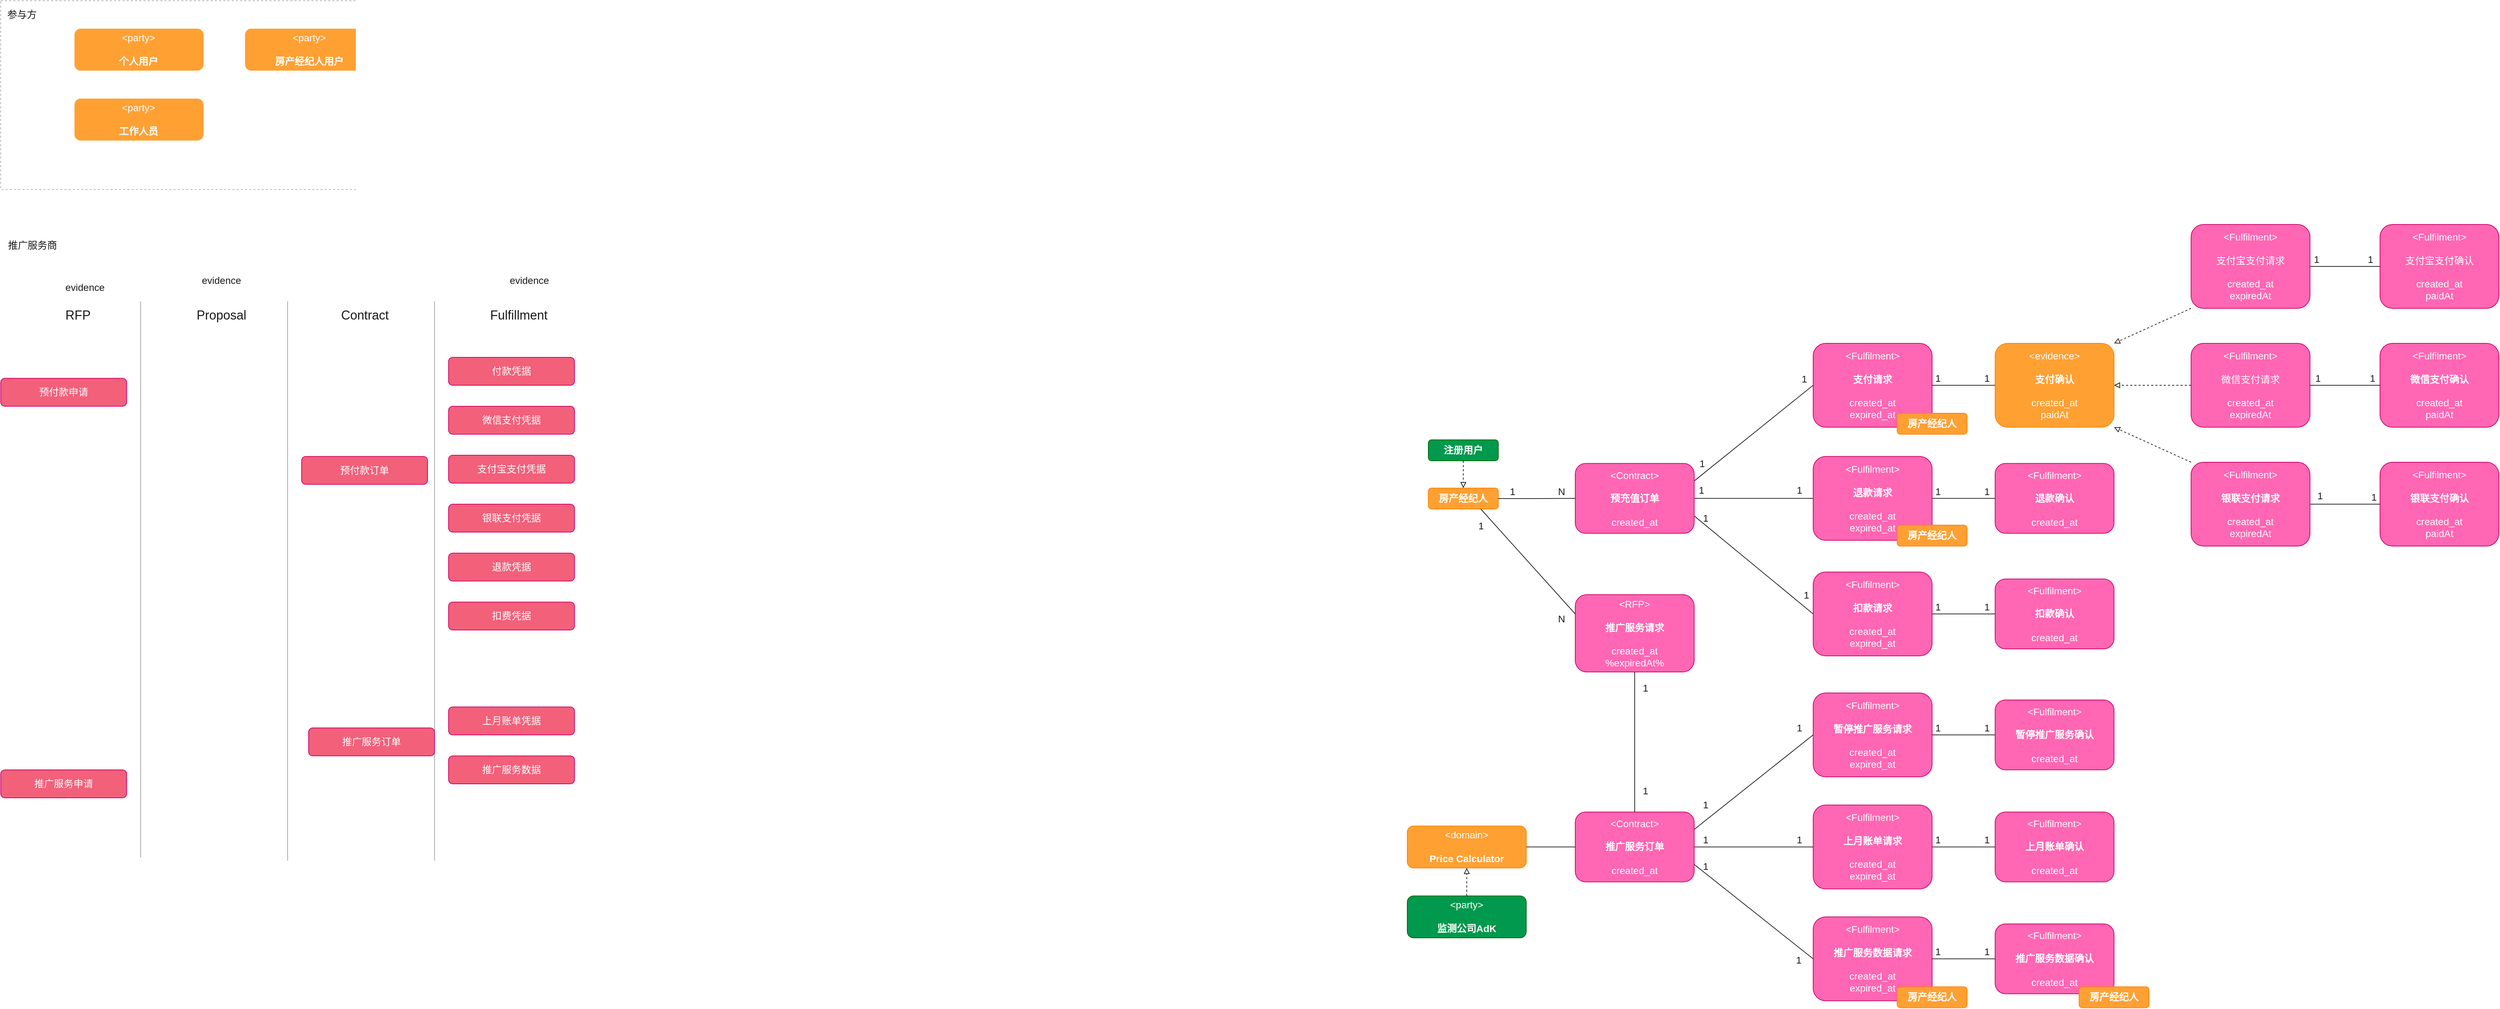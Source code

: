 <mxfile version="17.4.2" type="github">
  <diagram id="4pXQrOWJEeSuhuyzBbQL" name="Page-1">
    <mxGraphModel dx="1317" dy="1965" grid="1" gridSize="10" guides="1" tooltips="1" connect="1" arrows="1" fold="1" page="1" pageScale="1" pageWidth="850" pageHeight="1100" math="0" shadow="0">
      <root>
        <mxCell id="0" />
        <mxCell id="1" parent="0" />
        <mxCell id="l0locyyftSwh_tXuukIE-1" value="&lt;font style=&quot;font-size: 18px&quot;&gt;RFP&lt;/font&gt;" style="text;html=1;align=center;verticalAlign=middle;resizable=0;points=[];autosize=1;strokeColor=none;fillColor=none;fontColor=#1A1A1A;" vertex="1" parent="1">
          <mxGeometry x="95" y="110" width="50" height="20" as="geometry" />
        </mxCell>
        <mxCell id="l0locyyftSwh_tXuukIE-2" value="&lt;font style=&quot;font-size: 18px&quot;&gt;Proposal&lt;/font&gt;" style="text;html=1;align=center;verticalAlign=middle;resizable=0;points=[];autosize=1;strokeColor=none;fillColor=none;fontColor=#1A1A1A;" vertex="1" parent="1">
          <mxGeometry x="280" y="110" width="90" height="20" as="geometry" />
        </mxCell>
        <mxCell id="l0locyyftSwh_tXuukIE-3" value="&lt;font style=&quot;font-size: 18px&quot;&gt;Contract&lt;/font&gt;" style="text;html=1;align=center;verticalAlign=middle;resizable=0;points=[];autosize=1;strokeColor=none;fillColor=none;fontColor=#1A1A1A;" vertex="1" parent="1">
          <mxGeometry x="490" y="110" width="80" height="20" as="geometry" />
        </mxCell>
        <mxCell id="l0locyyftSwh_tXuukIE-4" value="&lt;font style=&quot;font-size: 18px&quot;&gt;Fulfillment&lt;/font&gt;" style="text;html=1;align=center;verticalAlign=middle;resizable=0;points=[];autosize=1;strokeColor=none;fillColor=none;fontColor=#1A1A1A;" vertex="1" parent="1">
          <mxGeometry x="700" y="110" width="100" height="20" as="geometry" />
        </mxCell>
        <mxCell id="l0locyyftSwh_tXuukIE-5" value="" style="endArrow=none;html=1;rounded=0;fontSize=18;strokeColor=#A6A6A6;" edge="1" parent="1">
          <mxGeometry width="50" height="50" relative="1" as="geometry">
            <mxPoint x="210" y="895" as="sourcePoint" />
            <mxPoint x="210" y="100" as="targetPoint" />
          </mxGeometry>
        </mxCell>
        <mxCell id="l0locyyftSwh_tXuukIE-6" value="" style="endArrow=none;html=1;rounded=0;fontSize=18;strokeColor=#A6A6A6;" edge="1" parent="1">
          <mxGeometry width="50" height="50" relative="1" as="geometry">
            <mxPoint x="630" y="900" as="sourcePoint" />
            <mxPoint x="630" y="100" as="targetPoint" />
          </mxGeometry>
        </mxCell>
        <mxCell id="l0locyyftSwh_tXuukIE-7" value="" style="endArrow=none;html=1;rounded=0;fontSize=18;strokeColor=#A6A6A6;" edge="1" parent="1">
          <mxGeometry width="50" height="50" relative="1" as="geometry">
            <mxPoint x="420" y="900" as="sourcePoint" />
            <mxPoint x="420" y="100" as="targetPoint" />
          </mxGeometry>
        </mxCell>
        <mxCell id="l0locyyftSwh_tXuukIE-10" value="&lt;font&gt;推广服务商&lt;/font&gt;" style="text;html=1;align=center;verticalAlign=middle;resizable=0;points=[];autosize=1;strokeColor=none;fillColor=none;fontSize=14;fontColor=#1A1A1A;" vertex="1" parent="1">
          <mxGeometry x="10" y="10" width="90" height="20" as="geometry" />
        </mxCell>
        <mxCell id="l0locyyftSwh_tXuukIE-11" value="evidence" style="text;html=1;align=center;verticalAlign=middle;resizable=0;points=[];autosize=1;strokeColor=none;fillColor=none;fontSize=14;fontColor=#1A1A1A;" vertex="1" parent="1">
          <mxGeometry x="95" y="70" width="70" height="20" as="geometry" />
        </mxCell>
        <mxCell id="l0locyyftSwh_tXuukIE-12" value="evidence" style="text;html=1;align=center;verticalAlign=middle;resizable=0;points=[];autosize=1;strokeColor=none;fillColor=none;fontSize=14;fontColor=#1A1A1A;" vertex="1" parent="1">
          <mxGeometry x="290" y="60" width="70" height="20" as="geometry" />
        </mxCell>
        <mxCell id="l0locyyftSwh_tXuukIE-13" value="evidence" style="text;html=1;align=center;verticalAlign=middle;resizable=0;points=[];autosize=1;strokeColor=none;fillColor=none;fontSize=14;fontColor=#1A1A1A;" vertex="1" parent="1">
          <mxGeometry x="730" y="60" width="70" height="20" as="geometry" />
        </mxCell>
        <mxCell id="l0locyyftSwh_tXuukIE-21" value="" style="group" vertex="1" connectable="0" parent="1">
          <mxGeometry x="10" y="-330" width="830" height="270" as="geometry" />
        </mxCell>
        <mxCell id="l0locyyftSwh_tXuukIE-19" value="" style="rounded=0;whiteSpace=wrap;html=1;fontSize=14;fontColor=#FFFFFF;strokeColor=#B3B3B3;fillColor=none;dashed=1;" vertex="1" parent="l0locyyftSwh_tXuukIE-21">
          <mxGeometry width="830" height="270" as="geometry" />
        </mxCell>
        <mxCell id="l0locyyftSwh_tXuukIE-20" value="参与方" style="text;html=1;align=center;verticalAlign=middle;resizable=0;points=[];autosize=1;strokeColor=none;fillColor=none;fontSize=14;fontColor=#1A1A1A;" vertex="1" parent="l0locyyftSwh_tXuukIE-21">
          <mxGeometry y="10" width="60" height="20" as="geometry" />
        </mxCell>
        <object label="&lt;font color=&quot;#ffffff&quot;&gt;&amp;lt;%type%&amp;gt;&lt;br&gt;&lt;br&gt;&lt;b&gt;个人用户&lt;/b&gt;&lt;br&gt;&lt;/font&gt;" placeholders="1" type="party" name="Party" id="l0locyyftSwh_tXuukIE-22">
          <mxCell style="rounded=1;whiteSpace=wrap;html=1;noLabel=0;comic=0;recursiveResize=1;fillColor=#FFA033;dashed=1;fontSize=14;fontColor=#1A1A1A;strokeColor=none;" vertex="1" parent="l0locyyftSwh_tXuukIE-21">
            <mxGeometry x="105.397" y="40" width="184.444" height="60" as="geometry" />
          </mxCell>
        </object>
        <object label="&lt;font color=&quot;#ffffff&quot;&gt;&amp;lt;%type%&amp;gt;&lt;br&gt;&lt;br&gt;&lt;b&gt;房产经纪人用户&lt;/b&gt;&lt;br&gt;&lt;/font&gt;" placeholders="1" type="party" name="Party" id="l0locyyftSwh_tXuukIE-23">
          <mxCell style="rounded=1;whiteSpace=wrap;html=1;noLabel=0;comic=0;recursiveResize=1;fillColor=#FFA033;dashed=1;fontSize=14;fontColor=#1A1A1A;strokeColor=none;" vertex="1" parent="l0locyyftSwh_tXuukIE-21">
            <mxGeometry x="349.127" y="40" width="184.444" height="60" as="geometry" />
          </mxCell>
        </object>
        <object label="&lt;font color=&quot;#ffffff&quot;&gt;&amp;lt;%type%&amp;gt;&lt;br&gt;&lt;br&gt;&lt;b&gt;工作人员&lt;/b&gt;&lt;br&gt;&lt;/font&gt;" placeholders="1" type="party" name="Party" id="l0locyyftSwh_tXuukIE-24">
          <mxCell style="rounded=1;whiteSpace=wrap;html=1;noLabel=0;comic=0;recursiveResize=1;fillColor=#FFA033;dashed=1;fontSize=14;fontColor=#1A1A1A;strokeColor=none;" vertex="1" parent="l0locyyftSwh_tXuukIE-21">
            <mxGeometry x="105.397" y="140" width="184.444" height="60" as="geometry" />
          </mxCell>
        </object>
        <object label="&lt;font style=&quot;font-size: 14px&quot;&gt;预付款&lt;/font&gt;申请" placeholders="1" type="业务能力服务" id="l0locyyftSwh_tXuukIE-117">
          <mxCell style="rounded=1;whiteSpace=wrap;html=1;fillColor=#F2607A;noLabel=0;comic=0;recursiveResize=1;fontColor=#FFFFFF;strokeColor=#CC0066;labelBackgroundColor=none;fontSize=14;" vertex="1" parent="1">
            <mxGeometry x="10" y="210" width="180" height="40" as="geometry" />
          </mxCell>
        </object>
        <object label="&lt;font style=&quot;font-size: 14px&quot;&gt;付款凭据&lt;/font&gt;" placeholders="1" type="业务能力服务" id="l0locyyftSwh_tXuukIE-119">
          <mxCell style="rounded=1;whiteSpace=wrap;html=1;fillColor=#F2607A;noLabel=0;comic=0;recursiveResize=1;fontColor=#FFFFFF;strokeColor=#CC0066;labelBackgroundColor=none;fontSize=14;" vertex="1" parent="1">
            <mxGeometry x="650" y="180" width="180" height="40" as="geometry" />
          </mxCell>
        </object>
        <object label="&lt;font style=&quot;font-size: 14px&quot;&gt;微信支付凭据&lt;/font&gt;" placeholders="1" type="业务能力服务" id="l0locyyftSwh_tXuukIE-120">
          <mxCell style="rounded=1;whiteSpace=wrap;html=1;fillColor=#F2607A;noLabel=0;comic=0;recursiveResize=1;fontColor=#FFFFFF;strokeColor=#CC0066;labelBackgroundColor=none;fontSize=14;" vertex="1" parent="1">
            <mxGeometry x="650" y="250" width="180" height="40" as="geometry" />
          </mxCell>
        </object>
        <object label="&lt;font style=&quot;font-size: 14px&quot;&gt;支付宝支付凭据&lt;/font&gt;" placeholders="1" type="业务能力服务" id="l0locyyftSwh_tXuukIE-121">
          <mxCell style="rounded=1;whiteSpace=wrap;html=1;fillColor=#F2607A;noLabel=0;comic=0;recursiveResize=1;fontColor=#FFFFFF;strokeColor=#CC0066;labelBackgroundColor=none;fontSize=14;" vertex="1" parent="1">
            <mxGeometry x="650" y="320" width="180" height="40" as="geometry" />
          </mxCell>
        </object>
        <object label="&lt;font style=&quot;font-size: 14px&quot;&gt;银联支付凭据&lt;/font&gt;" placeholders="1" type="业务能力服务" id="l0locyyftSwh_tXuukIE-122">
          <mxCell style="rounded=1;whiteSpace=wrap;html=1;fillColor=#F2607A;noLabel=0;comic=0;recursiveResize=1;fontColor=#FFFFFF;strokeColor=#CC0066;labelBackgroundColor=none;fontSize=14;" vertex="1" parent="1">
            <mxGeometry x="650" y="390" width="180" height="40" as="geometry" />
          </mxCell>
        </object>
        <object label="&lt;font style=&quot;font-size: 14px&quot;&gt;退款凭据&lt;/font&gt;" placeholders="1" type="业务能力服务" id="l0locyyftSwh_tXuukIE-123">
          <mxCell style="rounded=1;whiteSpace=wrap;html=1;fillColor=#F2607A;noLabel=0;comic=0;recursiveResize=1;fontColor=#FFFFFF;strokeColor=#CC0066;labelBackgroundColor=none;fontSize=14;" vertex="1" parent="1">
            <mxGeometry x="650" y="460" width="180" height="40" as="geometry" />
          </mxCell>
        </object>
        <object label="上月账单凭据" placeholders="1" type="业务能力服务" id="l0locyyftSwh_tXuukIE-126">
          <mxCell style="rounded=1;whiteSpace=wrap;html=1;fillColor=#F2607A;noLabel=0;comic=0;recursiveResize=1;fontColor=#FFFFFF;strokeColor=#CC0066;labelBackgroundColor=none;fontSize=14;" vertex="1" parent="1">
            <mxGeometry x="650" y="680" width="180" height="40" as="geometry" />
          </mxCell>
        </object>
        <object label="&lt;font style=&quot;font-size: 14px&quot;&gt;推广服务申请&lt;/font&gt;" placeholders="1" type="业务能力服务" id="l0locyyftSwh_tXuukIE-134">
          <mxCell style="rounded=1;whiteSpace=wrap;html=1;fillColor=#F2607A;noLabel=0;comic=0;recursiveResize=1;fontColor=#FFFFFF;strokeColor=#CC0066;labelBackgroundColor=none;fontSize=14;" vertex="1" parent="1">
            <mxGeometry x="10" y="770" width="180" height="40" as="geometry" />
          </mxCell>
        </object>
        <object label="推广服务订单" placeholders="1" type="业务能力服务" id="l0locyyftSwh_tXuukIE-136">
          <mxCell style="rounded=1;whiteSpace=wrap;html=1;fillColor=#F2607A;noLabel=0;comic=0;recursiveResize=1;fontColor=#FFFFFF;strokeColor=#CC0066;labelBackgroundColor=none;fontSize=14;" vertex="1" parent="1">
            <mxGeometry x="450" y="710" width="180" height="40" as="geometry" />
          </mxCell>
        </object>
        <object label="扣费凭据" placeholders="1" type="业务能力服务" id="l0locyyftSwh_tXuukIE-137">
          <mxCell style="rounded=1;whiteSpace=wrap;html=1;fillColor=#F2607A;noLabel=0;comic=0;recursiveResize=1;fontColor=#FFFFFF;strokeColor=#CC0066;labelBackgroundColor=none;fontSize=14;" vertex="1" parent="1">
            <mxGeometry x="650" y="530" width="180" height="40" as="geometry" />
          </mxCell>
        </object>
        <object label="&lt;font style=&quot;font-size: 14px&quot;&gt;推广服务数据&lt;/font&gt;" placeholders="1" type="业务能力服务" id="l0locyyftSwh_tXuukIE-138">
          <mxCell style="rounded=1;whiteSpace=wrap;html=1;fillColor=#F2607A;noLabel=0;comic=0;recursiveResize=1;fontColor=#FFFFFF;strokeColor=#CC0066;labelBackgroundColor=none;fontSize=14;" vertex="1" parent="1">
            <mxGeometry x="650" y="750" width="180" height="40" as="geometry" />
          </mxCell>
        </object>
        <object label="&lt;font color=&quot;#ffffff&quot;&gt;&amp;lt;%type%&amp;gt;&lt;br&gt;&lt;br&gt;&lt;b&gt;推广服务订单&lt;br&gt;&lt;/b&gt;&lt;br&gt;%createdAt%&lt;br&gt;&lt;/font&gt;" placeholders="1" type="Contract" name="Name of the Contract" createdAt="created_at" id="l0locyyftSwh_tXuukIE-141">
          <mxCell style="rounded=1;whiteSpace=wrap;html=1;fillColor=#FF66B3;noLabel=0;comic=0;recursiveResize=1;labelBackgroundColor=none;fontSize=14;fontColor=#1A1A1A;strokeColor=#CC0066;" vertex="1" parent="1">
            <mxGeometry x="2260" y="830.24" width="170" height="100" as="geometry" />
          </mxCell>
        </object>
        <object label="&lt;font color=&quot;#ffffff&quot;&gt;&amp;lt;%type%&amp;gt;&lt;br&gt;&lt;br&gt;&lt;b&gt;支付请求&lt;/b&gt;&lt;br&gt;&lt;br&gt;%createdAt%&lt;br&gt;%expiredAt%&lt;br&gt;&lt;/font&gt;" placeholders="1" type="Fulfilment" name="Fulfilment Request" createdAt="created_at" expiredAt="expired_at" id="l0locyyftSwh_tXuukIE-144">
          <mxCell style="rounded=1;whiteSpace=wrap;html=1;fillColor=#FF66B3;noLabel=0;comic=0;recursiveResize=1;labelBackgroundColor=none;fontSize=14;fontColor=#1A1A1A;strokeColor=#CC0066;" vertex="1" parent="1">
            <mxGeometry x="2600" y="160" width="170" height="120" as="geometry" />
          </mxCell>
        </object>
        <object label="&lt;font color=&quot;#ffffff&quot;&gt;&amp;lt;%type%&amp;gt;&lt;br&gt;&lt;br&gt;&lt;b&gt;支付确认&lt;br&gt;&lt;/b&gt;&lt;br&gt;%createdAt%&lt;br&gt;paidAt&lt;br&gt;&lt;/font&gt;" placeholders="1" type="evidence" name="Evidence As Role" createdAt="created_at" id="l0locyyftSwh_tXuukIE-146">
          <mxCell style="rounded=1;whiteSpace=wrap;html=1;noLabel=0;comic=0;recursiveResize=1;fillColor=#FFA033;labelBackgroundColor=none;fontSize=14;fontColor=#1A1A1A;strokeColor=#FF8000;" vertex="1" parent="1">
            <mxGeometry x="2860" y="160" width="170" height="120" as="geometry" />
          </mxCell>
        </object>
        <object label="&lt;font color=&quot;#ffffff&quot;&gt;&amp;lt;%type%&amp;gt;&lt;br&gt;&lt;br&gt;微信支付请求&lt;br&gt;&lt;br&gt;%createdAt%&lt;br&gt;expiredAt&lt;br&gt;&lt;/font&gt;" placeholders="1" type="Fulfilment" name="Fulfilment Request" createdAt="created_at" expiredAt="expired_at" id="l0locyyftSwh_tXuukIE-147">
          <mxCell style="rounded=1;whiteSpace=wrap;html=1;fillColor=#FF66B3;noLabel=0;comic=0;recursiveResize=1;labelBackgroundColor=none;fontSize=14;fontColor=#1A1A1A;strokeColor=#CC0066;" vertex="1" parent="1">
            <mxGeometry x="3140" y="160" width="170" height="120" as="geometry" />
          </mxCell>
        </object>
        <object label="&lt;font color=&quot;#ffffff&quot;&gt;&amp;lt;%type%&amp;gt;&lt;br&gt;&lt;br&gt;&lt;b&gt;微信支付确认&lt;br&gt;&lt;/b&gt;&lt;br&gt;%createdAt%&lt;br&gt;paidAt&lt;br&gt;&lt;/font&gt;" placeholders="1" type="Fulfilment" name="Fulfilment Request" createdAt="created_at" expiredAt="expired_at" id="l0locyyftSwh_tXuukIE-148">
          <mxCell style="rounded=1;whiteSpace=wrap;html=1;fillColor=#FF66B3;noLabel=0;comic=0;recursiveResize=1;labelBackgroundColor=none;fontSize=14;fontColor=#1A1A1A;strokeColor=#CC0066;" vertex="1" parent="1">
            <mxGeometry x="3410" y="160" width="170" height="120" as="geometry" />
          </mxCell>
        </object>
        <object label="&lt;font color=&quot;#ffffff&quot;&gt;&amp;lt;%type%&amp;gt;&lt;br&gt;&lt;br&gt;支付宝支付请求&lt;br&gt;&lt;br&gt;%createdAt%&lt;br&gt;expiredAt&lt;br&gt;&lt;/font&gt;" placeholders="1" type="Fulfilment" name="Fulfilment Request" createdAt="created_at" expiredAt="expired_at" id="l0locyyftSwh_tXuukIE-149">
          <mxCell style="rounded=1;whiteSpace=wrap;html=1;fillColor=#FF66B3;noLabel=0;comic=0;recursiveResize=1;labelBackgroundColor=none;fontSize=14;fontColor=#1A1A1A;strokeColor=#CC0066;" vertex="1" parent="1">
            <mxGeometry x="3140" y="-10" width="170" height="120" as="geometry" />
          </mxCell>
        </object>
        <object label="&lt;font color=&quot;#ffffff&quot;&gt;&amp;lt;%type%&amp;gt;&lt;br&gt;&lt;br&gt;支付宝支付确认&lt;br&gt;&lt;br&gt;%createdAt%&lt;br&gt;paidAt&lt;br&gt;&lt;/font&gt;" placeholders="1" type="Fulfilment" name="Fulfilment Request" createdAt="created_at" expiredAt="expired_at" id="l0locyyftSwh_tXuukIE-150">
          <mxCell style="rounded=1;whiteSpace=wrap;html=1;fillColor=#FF66B3;noLabel=0;comic=0;recursiveResize=1;labelBackgroundColor=none;fontSize=14;fontColor=#1A1A1A;strokeColor=#CC0066;" vertex="1" parent="1">
            <mxGeometry x="3410" y="-10" width="170" height="120" as="geometry" />
          </mxCell>
        </object>
        <object label="&lt;font color=&quot;#ffffff&quot;&gt;&amp;lt;%type%&amp;gt;&lt;br&gt;&lt;br&gt;&lt;b&gt;银联支付请求&lt;br&gt;&lt;/b&gt;&lt;br&gt;%createdAt%&lt;br&gt;expiredAt&lt;br&gt;&lt;/font&gt;" placeholders="1" type="Fulfilment" name="Fulfilment Request" createdAt="created_at" expiredAt="expired_at" id="l0locyyftSwh_tXuukIE-151">
          <mxCell style="rounded=1;whiteSpace=wrap;html=1;fillColor=#FF66B3;noLabel=0;comic=0;recursiveResize=1;labelBackgroundColor=none;fontSize=14;fontColor=#1A1A1A;strokeColor=#CC0066;" vertex="1" parent="1">
            <mxGeometry x="3140" y="330" width="170" height="120" as="geometry" />
          </mxCell>
        </object>
        <object label="&lt;font color=&quot;#ffffff&quot;&gt;&amp;lt;%type%&amp;gt;&lt;br&gt;&lt;br&gt;&lt;b&gt;银联支付确认&lt;br&gt;&lt;/b&gt;&lt;br&gt;%createdAt%&lt;br&gt;paidAt&lt;br&gt;&lt;/font&gt;" placeholders="1" type="Fulfilment" name="Fulfilment Request" createdAt="created_at" expiredAt="expired_at" id="l0locyyftSwh_tXuukIE-152">
          <mxCell style="rounded=1;whiteSpace=wrap;html=1;fillColor=#FF66B3;noLabel=0;comic=0;recursiveResize=1;labelBackgroundColor=none;fontSize=14;fontColor=#1A1A1A;strokeColor=#CC0066;" vertex="1" parent="1">
            <mxGeometry x="3410" y="330" width="170" height="120" as="geometry" />
          </mxCell>
        </object>
        <mxCell id="l0locyyftSwh_tXuukIE-153" style="edgeStyle=orthogonalEdgeStyle;rounded=0;orthogonalLoop=1;jettySize=auto;html=1;exitX=1;exitY=0.5;exitDx=0;exitDy=0;entryX=0;entryY=0.5;entryDx=0;entryDy=0;endArrow=none;endFill=0;fontSize=14;fontColor=#1A1A1A;strokeColor=#1A1A1A;" edge="1" parent="1" source="l0locyyftSwh_tXuukIE-147" target="l0locyyftSwh_tXuukIE-148">
          <mxGeometry relative="1" as="geometry">
            <mxPoint x="3180" y="590" as="sourcePoint" />
            <mxPoint x="3280" y="590" as="targetPoint" />
          </mxGeometry>
        </mxCell>
        <mxCell id="l0locyyftSwh_tXuukIE-154" value="1" style="edgeLabel;html=1;align=center;verticalAlign=middle;resizable=0;points=[];labelBackgroundColor=none;fontSize=14;fontColor=#1A1A1A;strokeColor=#FF8000;fillColor=none;gradientColor=none;" vertex="1" connectable="0" parent="l0locyyftSwh_tXuukIE-153">
          <mxGeometry x="-0.82" relative="1" as="geometry">
            <mxPoint x="2" y="-10" as="offset" />
          </mxGeometry>
        </mxCell>
        <mxCell id="l0locyyftSwh_tXuukIE-155" value="1" style="edgeLabel;html=1;align=center;verticalAlign=middle;resizable=0;points=[];labelBackgroundColor=none;fontSize=14;fontColor=#1A1A1A;strokeColor=#FF8000;fillColor=none;gradientColor=none;" vertex="1" connectable="0" parent="l0locyyftSwh_tXuukIE-153">
          <mxGeometry x="0.72" y="-1" relative="1" as="geometry">
            <mxPoint x="3" y="-11" as="offset" />
          </mxGeometry>
        </mxCell>
        <mxCell id="l0locyyftSwh_tXuukIE-159" style="edgeStyle=orthogonalEdgeStyle;rounded=0;orthogonalLoop=1;jettySize=auto;html=1;exitX=0;exitY=0.5;exitDx=0;exitDy=0;endArrow=none;endFill=0;fontSize=14;fontColor=#1A1A1A;strokeColor=#1A1A1A;entryX=1;entryY=0.5;entryDx=0;entryDy=0;" edge="1" parent="1" source="l0locyyftSwh_tXuukIE-152" target="l0locyyftSwh_tXuukIE-151">
          <mxGeometry relative="1" as="geometry">
            <mxPoint x="3060" y="390" as="sourcePoint" />
            <mxPoint x="3140" y="390" as="targetPoint" />
          </mxGeometry>
        </mxCell>
        <mxCell id="l0locyyftSwh_tXuukIE-160" value="1" style="edgeLabel;html=1;align=center;verticalAlign=middle;resizable=0;points=[];labelBackgroundColor=none;fontSize=14;fontColor=#1A1A1A;strokeColor=#FF8000;fillColor=none;gradientColor=none;" vertex="1" connectable="0" parent="l0locyyftSwh_tXuukIE-159">
          <mxGeometry x="-0.82" relative="1" as="geometry">
            <mxPoint y="-10" as="offset" />
          </mxGeometry>
        </mxCell>
        <mxCell id="l0locyyftSwh_tXuukIE-161" value="1" style="edgeLabel;html=1;align=center;verticalAlign=middle;resizable=0;points=[];labelBackgroundColor=none;fontSize=14;fontColor=#1A1A1A;strokeColor=#FF8000;fillColor=none;gradientColor=none;" vertex="1" connectable="0" parent="l0locyyftSwh_tXuukIE-159">
          <mxGeometry x="0.72" y="-1" relative="1" as="geometry">
            <mxPoint y="-11" as="offset" />
          </mxGeometry>
        </mxCell>
        <mxCell id="l0locyyftSwh_tXuukIE-162" style="edgeStyle=orthogonalEdgeStyle;rounded=0;orthogonalLoop=1;jettySize=auto;html=1;endArrow=none;endFill=0;fontSize=14;fontColor=#1A1A1A;strokeColor=#1A1A1A;entryX=0;entryY=0.5;entryDx=0;entryDy=0;exitX=1;exitY=0.5;exitDx=0;exitDy=0;" edge="1" parent="1" source="l0locyyftSwh_tXuukIE-149" target="l0locyyftSwh_tXuukIE-150">
          <mxGeometry relative="1" as="geometry">
            <mxPoint x="3320" y="70" as="sourcePoint" />
            <mxPoint x="3380" y="49.33" as="targetPoint" />
          </mxGeometry>
        </mxCell>
        <mxCell id="l0locyyftSwh_tXuukIE-163" value="1" style="edgeLabel;html=1;align=center;verticalAlign=middle;resizable=0;points=[];labelBackgroundColor=none;fontSize=14;fontColor=#1A1A1A;strokeColor=#FF8000;fillColor=none;gradientColor=none;" vertex="1" connectable="0" parent="l0locyyftSwh_tXuukIE-162">
          <mxGeometry x="-0.82" relative="1" as="geometry">
            <mxPoint y="-10" as="offset" />
          </mxGeometry>
        </mxCell>
        <mxCell id="l0locyyftSwh_tXuukIE-164" value="1" style="edgeLabel;html=1;align=center;verticalAlign=middle;resizable=0;points=[];labelBackgroundColor=none;fontSize=14;fontColor=#1A1A1A;strokeColor=#FF8000;fillColor=none;gradientColor=none;" vertex="1" connectable="0" parent="l0locyyftSwh_tXuukIE-162">
          <mxGeometry x="0.72" y="-1" relative="1" as="geometry">
            <mxPoint y="-11" as="offset" />
          </mxGeometry>
        </mxCell>
        <mxCell id="l0locyyftSwh_tXuukIE-165" style="edgeStyle=none;rounded=0;orthogonalLoop=1;jettySize=auto;html=1;exitX=0;exitY=1;exitDx=0;exitDy=0;endArrow=block;endFill=0;dashed=1;fontSize=14;fontColor=#1A1A1A;strokeColor=#1A1A1A;entryX=1;entryY=0;entryDx=0;entryDy=0;" edge="1" parent="1" source="l0locyyftSwh_tXuukIE-149" target="l0locyyftSwh_tXuukIE-146">
          <mxGeometry relative="1" as="geometry">
            <mxPoint x="3090" y="120" as="sourcePoint" />
            <mxPoint x="3160" y="120" as="targetPoint" />
          </mxGeometry>
        </mxCell>
        <mxCell id="l0locyyftSwh_tXuukIE-167" style="edgeStyle=none;rounded=0;orthogonalLoop=1;jettySize=auto;html=1;endArrow=block;endFill=0;dashed=1;fontSize=14;fontColor=#1A1A1A;strokeColor=#1A1A1A;entryX=1;entryY=0.5;entryDx=0;entryDy=0;exitX=0;exitY=0.5;exitDx=0;exitDy=0;" edge="1" parent="1" source="l0locyyftSwh_tXuukIE-147" target="l0locyyftSwh_tXuukIE-146">
          <mxGeometry relative="1" as="geometry">
            <mxPoint x="3080" y="190" as="sourcePoint" />
            <mxPoint x="3100" y="220" as="targetPoint" />
          </mxGeometry>
        </mxCell>
        <mxCell id="l0locyyftSwh_tXuukIE-168" style="edgeStyle=none;rounded=0;orthogonalLoop=1;jettySize=auto;html=1;exitX=0;exitY=0;exitDx=0;exitDy=0;endArrow=block;endFill=0;dashed=1;fontSize=14;fontColor=#1A1A1A;strokeColor=#1A1A1A;entryX=1;entryY=1;entryDx=0;entryDy=0;" edge="1" parent="1" source="l0locyyftSwh_tXuukIE-151" target="l0locyyftSwh_tXuukIE-146">
          <mxGeometry relative="1" as="geometry">
            <mxPoint x="2960" y="320" as="sourcePoint" />
            <mxPoint x="3100" y="330" as="targetPoint" />
          </mxGeometry>
        </mxCell>
        <mxCell id="l0locyyftSwh_tXuukIE-169" style="edgeStyle=orthogonalEdgeStyle;rounded=0;orthogonalLoop=1;jettySize=auto;html=1;exitX=1;exitY=0.5;exitDx=0;exitDy=0;entryX=0;entryY=0.5;entryDx=0;entryDy=0;endArrow=none;endFill=0;fontSize=14;fontColor=#1A1A1A;strokeColor=#1A1A1A;" edge="1" parent="1" source="l0locyyftSwh_tXuukIE-144" target="l0locyyftSwh_tXuukIE-146">
          <mxGeometry relative="1" as="geometry">
            <mxPoint x="2770" y="120" as="sourcePoint" />
            <mxPoint x="2870" y="120" as="targetPoint" />
          </mxGeometry>
        </mxCell>
        <mxCell id="l0locyyftSwh_tXuukIE-170" value="1" style="edgeLabel;html=1;align=center;verticalAlign=middle;resizable=0;points=[];labelBackgroundColor=none;fontSize=14;fontColor=#1A1A1A;strokeColor=#FF8000;fillColor=none;gradientColor=none;" vertex="1" connectable="0" parent="l0locyyftSwh_tXuukIE-169">
          <mxGeometry x="-0.82" relative="1" as="geometry">
            <mxPoint y="-10" as="offset" />
          </mxGeometry>
        </mxCell>
        <mxCell id="l0locyyftSwh_tXuukIE-171" value="1" style="edgeLabel;html=1;align=center;verticalAlign=middle;resizable=0;points=[];labelBackgroundColor=none;fontSize=14;fontColor=#1A1A1A;strokeColor=#FF8000;fillColor=none;gradientColor=none;" vertex="1" connectable="0" parent="l0locyyftSwh_tXuukIE-169">
          <mxGeometry x="0.72" y="-1" relative="1" as="geometry">
            <mxPoint y="-11" as="offset" />
          </mxGeometry>
        </mxCell>
        <object label="&lt;font color=&quot;#ffffff&quot;&gt;&amp;lt;%type%&amp;gt;&lt;br&gt;&lt;br&gt;&lt;b&gt;退款请求&lt;br&gt;&lt;/b&gt;&lt;br&gt;%createdAt%&lt;br&gt;%expiredAt%&lt;br&gt;&lt;/font&gt;" placeholders="1" type="Fulfilment" name="Fulfilment Request" createdAt="created_at" expiredAt="expired_at" id="l0locyyftSwh_tXuukIE-172">
          <mxCell style="rounded=1;whiteSpace=wrap;html=1;fillColor=#FF66B3;noLabel=0;comic=0;recursiveResize=1;labelBackgroundColor=none;fontSize=14;fontColor=#1A1A1A;strokeColor=#CC0066;" vertex="1" parent="1">
            <mxGeometry x="2600" y="321.73" width="170" height="120" as="geometry" />
          </mxCell>
        </object>
        <object label="&lt;font color=&quot;#ffffff&quot;&gt;&amp;lt;%type%&amp;gt;&lt;br&gt;&lt;br&gt;&lt;b&gt;退款确认&lt;br&gt;&lt;/b&gt;&lt;br&gt;%createdAt%&lt;br&gt;&lt;/font&gt;" placeholders="1" type="Fulfilment" name="Fulfilment Confirmation" createdAt="created_at" id="l0locyyftSwh_tXuukIE-173">
          <mxCell style="rounded=1;whiteSpace=wrap;html=1;fillColor=#FF66B3;noLabel=0;comic=0;recursiveResize=1;labelBackgroundColor=none;fontSize=14;fontColor=#1A1A1A;strokeColor=#CC0066;" vertex="1" parent="1">
            <mxGeometry x="2860" y="331.73" width="170" height="100" as="geometry" />
          </mxCell>
        </object>
        <mxCell id="l0locyyftSwh_tXuukIE-174" style="edgeStyle=orthogonalEdgeStyle;rounded=0;orthogonalLoop=1;jettySize=auto;html=1;exitX=1;exitY=0.5;exitDx=0;exitDy=0;entryX=0;entryY=0.5;entryDx=0;entryDy=0;endArrow=none;endFill=0;fontSize=14;fontColor=#1A1A1A;strokeColor=#1A1A1A;" edge="1" parent="1" source="l0locyyftSwh_tXuukIE-172" target="l0locyyftSwh_tXuukIE-173">
          <mxGeometry relative="1" as="geometry">
            <mxPoint x="2840" y="-128.27" as="sourcePoint" />
            <mxPoint x="2940" y="-128.27" as="targetPoint" />
          </mxGeometry>
        </mxCell>
        <mxCell id="l0locyyftSwh_tXuukIE-175" value="1" style="edgeLabel;html=1;align=center;verticalAlign=middle;resizable=0;points=[];labelBackgroundColor=none;fontSize=14;fontColor=#1A1A1A;strokeColor=#CC0066;fillColor=none;gradientColor=none;" vertex="1" connectable="0" parent="l0locyyftSwh_tXuukIE-174">
          <mxGeometry x="-0.82" relative="1" as="geometry">
            <mxPoint y="-10" as="offset" />
          </mxGeometry>
        </mxCell>
        <mxCell id="l0locyyftSwh_tXuukIE-176" value="1" style="edgeLabel;html=1;align=center;verticalAlign=middle;resizable=0;points=[];labelBackgroundColor=none;fontSize=14;fontColor=#1A1A1A;strokeColor=#CC0066;fillColor=none;gradientColor=none;" vertex="1" connectable="0" parent="l0locyyftSwh_tXuukIE-174">
          <mxGeometry x="0.72" y="-1" relative="1" as="geometry">
            <mxPoint y="-11" as="offset" />
          </mxGeometry>
        </mxCell>
        <object label="" n="1" m="*" id="l0locyyftSwh_tXuukIE-177">
          <mxCell style="rounded=0;orthogonalLoop=1;jettySize=auto;html=1;exitX=1;exitY=0.25;exitDx=0;exitDy=0;endArrow=none;endFill=0;fontSize=14;fontColor=#1A1A1A;strokeColor=#1A1A1A;entryX=0;entryY=0.5;entryDx=0;entryDy=0;" edge="1" parent="1" source="l0locyyftSwh_tXuukIE-235" target="l0locyyftSwh_tXuukIE-144">
            <mxGeometry relative="1" as="geometry">
              <mxPoint x="2515" y="200" as="sourcePoint" />
              <mxPoint x="2600" y="200" as="targetPoint" />
            </mxGeometry>
          </mxCell>
        </object>
        <mxCell id="l0locyyftSwh_tXuukIE-178" value="1" style="edgeLabel;html=1;align=center;verticalAlign=middle;resizable=0;points=[];labelBackgroundColor=none;fontSize=14;fontColor=#1A1A1A;strokeColor=#CC0066;fillColor=none;gradientColor=none;" vertex="1" connectable="0" parent="l0locyyftSwh_tXuukIE-177">
          <mxGeometry x="0.154" y="3" relative="1" as="geometry">
            <mxPoint x="-86" y="56" as="offset" />
          </mxGeometry>
        </mxCell>
        <mxCell id="l0locyyftSwh_tXuukIE-179" value="1" style="edgeLabel;html=1;align=center;verticalAlign=middle;resizable=0;points=[];labelBackgroundColor=none;fontSize=14;fontColor=#1A1A1A;strokeColor=#CC0066;fillColor=none;gradientColor=none;" vertex="1" connectable="0" parent="l0locyyftSwh_tXuukIE-177">
          <mxGeometry x="0.154" relative="1" as="geometry">
            <mxPoint x="59" y="-67" as="offset" />
          </mxGeometry>
        </mxCell>
        <object label="" n="1" m="*" id="l0locyyftSwh_tXuukIE-180">
          <mxCell style="rounded=0;orthogonalLoop=1;jettySize=auto;html=1;endArrow=none;endFill=0;fontSize=14;fontColor=#1A1A1A;strokeColor=#1A1A1A;entryX=0;entryY=0.5;entryDx=0;entryDy=0;exitX=1;exitY=0.5;exitDx=0;exitDy=0;" edge="1" parent="1" source="l0locyyftSwh_tXuukIE-235" target="l0locyyftSwh_tXuukIE-172">
            <mxGeometry relative="1" as="geometry">
              <mxPoint x="2390" y="550" as="sourcePoint" />
              <mxPoint x="2610" y="210" as="targetPoint" />
            </mxGeometry>
          </mxCell>
        </object>
        <mxCell id="l0locyyftSwh_tXuukIE-181" value="1" style="edgeLabel;html=1;align=center;verticalAlign=middle;resizable=0;points=[];labelBackgroundColor=none;fontSize=14;fontColor=#1A1A1A;strokeColor=#CC0066;fillColor=none;gradientColor=none;" vertex="1" connectable="0" parent="l0locyyftSwh_tXuukIE-180">
          <mxGeometry x="0.154" y="3" relative="1" as="geometry">
            <mxPoint x="52" y="-9" as="offset" />
          </mxGeometry>
        </mxCell>
        <mxCell id="l0locyyftSwh_tXuukIE-182" value="1" style="edgeLabel;html=1;align=center;verticalAlign=middle;resizable=0;points=[];labelBackgroundColor=none;fontSize=14;fontColor=#1A1A1A;strokeColor=#CC0066;fillColor=none;gradientColor=none;" vertex="1" connectable="0" parent="l0locyyftSwh_tXuukIE-180">
          <mxGeometry x="0.154" relative="1" as="geometry">
            <mxPoint x="-88" y="-12" as="offset" />
          </mxGeometry>
        </mxCell>
        <object label="&lt;font color=&quot;#ffffff&quot;&gt;&amp;lt;%type%&amp;gt;&lt;br&gt;&lt;br&gt;&lt;b&gt;扣款请求&lt;br&gt;&lt;/b&gt;&lt;br&gt;%createdAt%&lt;br&gt;%expiredAt%&lt;br&gt;&lt;/font&gt;" placeholders="1" type="Fulfilment" name="Fulfilment Request" createdAt="created_at" expiredAt="expired_at" id="l0locyyftSwh_tXuukIE-184">
          <mxCell style="rounded=1;whiteSpace=wrap;html=1;fillColor=#FF66B3;noLabel=0;comic=0;recursiveResize=1;labelBackgroundColor=none;fontSize=14;fontColor=#1A1A1A;strokeColor=#CC0066;" vertex="1" parent="1">
            <mxGeometry x="2600" y="487" width="170" height="120" as="geometry" />
          </mxCell>
        </object>
        <object label="&lt;font color=&quot;#ffffff&quot;&gt;&amp;lt;%type%&amp;gt;&lt;br&gt;&lt;br&gt;&lt;b&gt;扣&lt;/b&gt;&lt;/font&gt;&lt;b style=&quot;color: rgb(255 , 255 , 255)&quot;&gt;款&lt;/b&gt;&lt;font color=&quot;#ffffff&quot;&gt;&lt;b&gt;确认&lt;br&gt;&lt;/b&gt;&lt;br&gt;%createdAt%&lt;br&gt;&lt;/font&gt;" placeholders="1" type="Fulfilment" name="Fulfilment Confirmation" createdAt="created_at" id="l0locyyftSwh_tXuukIE-185">
          <mxCell style="rounded=1;whiteSpace=wrap;html=1;fillColor=#FF66B3;noLabel=0;comic=0;recursiveResize=1;labelBackgroundColor=none;fontSize=14;fontColor=#1A1A1A;strokeColor=#CC0066;" vertex="1" parent="1">
            <mxGeometry x="2860" y="497" width="170" height="100" as="geometry" />
          </mxCell>
        </object>
        <mxCell id="l0locyyftSwh_tXuukIE-186" style="edgeStyle=orthogonalEdgeStyle;rounded=0;orthogonalLoop=1;jettySize=auto;html=1;exitX=1;exitY=0.5;exitDx=0;exitDy=0;entryX=0;entryY=0.5;entryDx=0;entryDy=0;endArrow=none;endFill=0;fontSize=14;fontColor=#1A1A1A;strokeColor=#1A1A1A;" edge="1" source="l0locyyftSwh_tXuukIE-184" target="l0locyyftSwh_tXuukIE-185" parent="1">
          <mxGeometry relative="1" as="geometry">
            <mxPoint x="2813.89" y="37" as="sourcePoint" />
            <mxPoint x="2913.89" y="37" as="targetPoint" />
          </mxGeometry>
        </mxCell>
        <mxCell id="l0locyyftSwh_tXuukIE-187" value="1" style="edgeLabel;html=1;align=center;verticalAlign=middle;resizable=0;points=[];labelBackgroundColor=none;fontSize=14;fontColor=#1A1A1A;strokeColor=#CC0066;fillColor=none;gradientColor=none;" vertex="1" connectable="0" parent="l0locyyftSwh_tXuukIE-186">
          <mxGeometry x="-0.82" relative="1" as="geometry">
            <mxPoint y="-10" as="offset" />
          </mxGeometry>
        </mxCell>
        <mxCell id="l0locyyftSwh_tXuukIE-188" value="1" style="edgeLabel;html=1;align=center;verticalAlign=middle;resizable=0;points=[];labelBackgroundColor=none;fontSize=14;fontColor=#1A1A1A;strokeColor=#CC0066;fillColor=none;gradientColor=none;" vertex="1" connectable="0" parent="l0locyyftSwh_tXuukIE-186">
          <mxGeometry x="0.72" y="-1" relative="1" as="geometry">
            <mxPoint y="-11" as="offset" />
          </mxGeometry>
        </mxCell>
        <object label="&lt;font color=&quot;#ffffff&quot;&gt;&amp;lt;%type%&amp;gt;&lt;br&gt;&lt;br&gt;&lt;b&gt;上月账单请求&lt;br&gt;&lt;/b&gt;&lt;br&gt;%createdAt%&lt;br&gt;%expiredAt%&lt;br&gt;&lt;/font&gt;" placeholders="1" type="Fulfilment" name="Fulfilment Request" createdAt="created_at" expiredAt="expired_at" id="l0locyyftSwh_tXuukIE-190">
          <mxCell style="rounded=1;whiteSpace=wrap;html=1;fillColor=#FF66B3;noLabel=0;comic=0;recursiveResize=1;labelBackgroundColor=none;fontSize=14;fontColor=#1A1A1A;strokeColor=#CC0066;" vertex="1" parent="1">
            <mxGeometry x="2600" y="820.24" width="170" height="120" as="geometry" />
          </mxCell>
        </object>
        <object label="&lt;font color=&quot;#ffffff&quot;&gt;&amp;lt;%type%&amp;gt;&lt;br&gt;&lt;br&gt;&lt;b&gt;上月账单确认&lt;br&gt;&lt;/b&gt;&lt;br&gt;%createdAt%&lt;br&gt;&lt;/font&gt;" placeholders="1" type="Fulfilment" name="Fulfilment Confirmation" createdAt="created_at" id="l0locyyftSwh_tXuukIE-191">
          <mxCell style="rounded=1;whiteSpace=wrap;html=1;fillColor=#FF66B3;noLabel=0;comic=0;recursiveResize=1;labelBackgroundColor=none;fontSize=14;fontColor=#1A1A1A;strokeColor=#CC0066;" vertex="1" parent="1">
            <mxGeometry x="2860" y="830.24" width="170" height="100" as="geometry" />
          </mxCell>
        </object>
        <mxCell id="l0locyyftSwh_tXuukIE-192" style="edgeStyle=orthogonalEdgeStyle;rounded=0;orthogonalLoop=1;jettySize=auto;html=1;exitX=1;exitY=0.5;exitDx=0;exitDy=0;entryX=0;entryY=0.5;entryDx=0;entryDy=0;endArrow=none;endFill=0;fontSize=14;fontColor=#1A1A1A;strokeColor=#1A1A1A;" edge="1" source="l0locyyftSwh_tXuukIE-190" target="l0locyyftSwh_tXuukIE-191" parent="1">
          <mxGeometry relative="1" as="geometry">
            <mxPoint x="2813.89" y="370.24" as="sourcePoint" />
            <mxPoint x="2913.89" y="370.24" as="targetPoint" />
          </mxGeometry>
        </mxCell>
        <mxCell id="l0locyyftSwh_tXuukIE-193" value="1" style="edgeLabel;html=1;align=center;verticalAlign=middle;resizable=0;points=[];labelBackgroundColor=none;fontSize=14;fontColor=#1A1A1A;strokeColor=#CC0066;fillColor=none;gradientColor=none;" vertex="1" connectable="0" parent="l0locyyftSwh_tXuukIE-192">
          <mxGeometry x="-0.82" relative="1" as="geometry">
            <mxPoint y="-10" as="offset" />
          </mxGeometry>
        </mxCell>
        <mxCell id="l0locyyftSwh_tXuukIE-194" value="1" style="edgeLabel;html=1;align=center;verticalAlign=middle;resizable=0;points=[];labelBackgroundColor=none;fontSize=14;fontColor=#1A1A1A;strokeColor=#CC0066;fillColor=none;gradientColor=none;" vertex="1" connectable="0" parent="l0locyyftSwh_tXuukIE-192">
          <mxGeometry x="0.72" y="-1" relative="1" as="geometry">
            <mxPoint y="-11" as="offset" />
          </mxGeometry>
        </mxCell>
        <object label="&lt;font color=&quot;#ffffff&quot;&gt;&amp;lt;%type%&amp;gt;&lt;br&gt;&lt;br&gt;&lt;b&gt;Price Calculator&lt;/b&gt;&lt;br&gt;&lt;/font&gt;" placeholders="1" type="domain" name="Domain" id="l0locyyftSwh_tXuukIE-195">
          <mxCell style="rounded=1;whiteSpace=wrap;html=1;noLabel=0;comic=0;recursiveResize=1;fillColor=#FFA033;labelBackgroundColor=none;fontSize=14;fontColor=#1A1A1A;strokeColor=#FF8000;" vertex="1" parent="1">
            <mxGeometry x="2020" y="850.24" width="170" height="60" as="geometry" />
          </mxCell>
        </object>
        <object label="&lt;font color=&quot;#ffffff&quot;&gt;&amp;lt;%type%&amp;gt;&lt;br&gt;&lt;br&gt;&lt;b&gt;推广服务数据请求&lt;br&gt;&lt;/b&gt;&lt;br&gt;%createdAt%&lt;br&gt;%expiredAt%&lt;br&gt;&lt;/font&gt;" placeholders="1" type="Fulfilment" name="Fulfilment Request" createdAt="created_at" expiredAt="expired_at" id="l0locyyftSwh_tXuukIE-196">
          <mxCell style="rounded=1;whiteSpace=wrap;html=1;fillColor=#FF66B3;noLabel=0;comic=0;recursiveResize=1;labelBackgroundColor=none;fontSize=14;fontColor=#1A1A1A;strokeColor=#CC0066;" vertex="1" parent="1">
            <mxGeometry x="2600" y="980.24" width="170" height="120" as="geometry" />
          </mxCell>
        </object>
        <object label="&lt;font color=&quot;#ffffff&quot;&gt;&amp;lt;%type%&amp;gt;&lt;br&gt;&lt;br&gt;&lt;/font&gt;&lt;span style=&quot;color: rgb(255 , 255 , 255)&quot;&gt;&lt;b&gt;推广服务数据确认&lt;br&gt;&lt;/b&gt;&lt;/span&gt;&lt;font color=&quot;#ffffff&quot;&gt;&lt;br&gt;%createdAt%&lt;br&gt;&lt;/font&gt;" placeholders="1" type="Fulfilment" name="Fulfilment Confirmation" createdAt="created_at" id="l0locyyftSwh_tXuukIE-197">
          <mxCell style="rounded=1;whiteSpace=wrap;html=1;fillColor=#FF66B3;noLabel=0;comic=0;recursiveResize=1;labelBackgroundColor=none;fontSize=14;fontColor=#1A1A1A;strokeColor=#CC0066;" vertex="1" parent="1">
            <mxGeometry x="2860" y="990.24" width="170" height="100" as="geometry" />
          </mxCell>
        </object>
        <mxCell id="l0locyyftSwh_tXuukIE-198" style="edgeStyle=orthogonalEdgeStyle;rounded=0;orthogonalLoop=1;jettySize=auto;html=1;exitX=1;exitY=0.5;exitDx=0;exitDy=0;entryX=0;entryY=0.5;entryDx=0;entryDy=0;endArrow=none;endFill=0;fontSize=14;fontColor=#1A1A1A;strokeColor=#1A1A1A;" edge="1" source="l0locyyftSwh_tXuukIE-196" target="l0locyyftSwh_tXuukIE-197" parent="1">
          <mxGeometry relative="1" as="geometry">
            <mxPoint x="2813.89" y="530.24" as="sourcePoint" />
            <mxPoint x="2913.89" y="530.24" as="targetPoint" />
          </mxGeometry>
        </mxCell>
        <mxCell id="l0locyyftSwh_tXuukIE-199" value="1" style="edgeLabel;html=1;align=center;verticalAlign=middle;resizable=0;points=[];labelBackgroundColor=none;fontSize=14;fontColor=#1A1A1A;strokeColor=#CC0066;fillColor=none;gradientColor=none;" vertex="1" connectable="0" parent="l0locyyftSwh_tXuukIE-198">
          <mxGeometry x="-0.82" relative="1" as="geometry">
            <mxPoint y="-10" as="offset" />
          </mxGeometry>
        </mxCell>
        <mxCell id="l0locyyftSwh_tXuukIE-200" value="1" style="edgeLabel;html=1;align=center;verticalAlign=middle;resizable=0;points=[];labelBackgroundColor=none;fontSize=14;fontColor=#1A1A1A;strokeColor=#CC0066;fillColor=none;gradientColor=none;" vertex="1" connectable="0" parent="l0locyyftSwh_tXuukIE-198">
          <mxGeometry x="0.72" y="-1" relative="1" as="geometry">
            <mxPoint y="-11" as="offset" />
          </mxGeometry>
        </mxCell>
        <mxCell id="l0locyyftSwh_tXuukIE-201" style="rounded=0;orthogonalLoop=1;jettySize=auto;html=1;exitX=1;exitY=0.75;exitDx=0;exitDy=0;entryX=0;entryY=0.5;entryDx=0;entryDy=0;endArrow=none;endFill=0;fontSize=14;fontColor=#1A1A1A;strokeColor=#1A1A1A;" edge="1" parent="1" source="l0locyyftSwh_tXuukIE-235" target="l0locyyftSwh_tXuukIE-184">
          <mxGeometry relative="1" as="geometry">
            <mxPoint x="2430" y="610" as="sourcePoint" />
            <mxPoint x="2530" y="610" as="targetPoint" />
          </mxGeometry>
        </mxCell>
        <mxCell id="l0locyyftSwh_tXuukIE-202" value="1" style="edgeLabel;html=1;align=center;verticalAlign=middle;resizable=0;points=[];labelBackgroundColor=none;fontSize=14;fontColor=#1A1A1A;strokeColor=#FF8000;fillColor=none;gradientColor=none;" vertex="1" connectable="0" parent="l0locyyftSwh_tXuukIE-201">
          <mxGeometry x="-0.82" relative="1" as="geometry">
            <mxPoint y="-10" as="offset" />
          </mxGeometry>
        </mxCell>
        <mxCell id="l0locyyftSwh_tXuukIE-203" value="1" style="edgeLabel;html=1;align=center;verticalAlign=middle;resizable=0;points=[];labelBackgroundColor=none;fontSize=14;fontColor=#1A1A1A;strokeColor=#FF8000;fillColor=none;gradientColor=none;" vertex="1" connectable="0" parent="l0locyyftSwh_tXuukIE-201">
          <mxGeometry x="0.72" y="-1" relative="1" as="geometry">
            <mxPoint x="14" y="-8" as="offset" />
          </mxGeometry>
        </mxCell>
        <mxCell id="l0locyyftSwh_tXuukIE-204" style="rounded=0;orthogonalLoop=1;jettySize=auto;html=1;exitX=1;exitY=0.5;exitDx=0;exitDy=0;entryX=0;entryY=0.5;entryDx=0;entryDy=0;endArrow=none;endFill=0;fontSize=14;fontColor=#1A1A1A;strokeColor=#1A1A1A;" edge="1" parent="1" source="l0locyyftSwh_tXuukIE-141" target="l0locyyftSwh_tXuukIE-190">
          <mxGeometry relative="1" as="geometry">
            <mxPoint x="2440" y="750.24" as="sourcePoint" />
            <mxPoint x="2540" y="750.24" as="targetPoint" />
          </mxGeometry>
        </mxCell>
        <mxCell id="l0locyyftSwh_tXuukIE-205" value="1" style="edgeLabel;html=1;align=center;verticalAlign=middle;resizable=0;points=[];labelBackgroundColor=none;fontSize=14;fontColor=#1A1A1A;strokeColor=#FF8000;fillColor=none;gradientColor=none;" vertex="1" connectable="0" parent="l0locyyftSwh_tXuukIE-204">
          <mxGeometry x="-0.82" relative="1" as="geometry">
            <mxPoint y="-10" as="offset" />
          </mxGeometry>
        </mxCell>
        <mxCell id="l0locyyftSwh_tXuukIE-206" value="1" style="edgeLabel;html=1;align=center;verticalAlign=middle;resizable=0;points=[];labelBackgroundColor=none;fontSize=14;fontColor=#1A1A1A;strokeColor=#FF8000;fillColor=none;gradientColor=none;" vertex="1" connectable="0" parent="l0locyyftSwh_tXuukIE-204">
          <mxGeometry x="0.72" y="-1" relative="1" as="geometry">
            <mxPoint x="4" y="-11" as="offset" />
          </mxGeometry>
        </mxCell>
        <mxCell id="l0locyyftSwh_tXuukIE-207" style="rounded=0;orthogonalLoop=1;jettySize=auto;html=1;entryX=0;entryY=0.5;entryDx=0;entryDy=0;endArrow=none;endFill=0;fontSize=14;fontColor=#1A1A1A;strokeColor=#1A1A1A;exitX=1;exitY=0.75;exitDx=0;exitDy=0;" edge="1" parent="1" source="l0locyyftSwh_tXuukIE-141" target="l0locyyftSwh_tXuukIE-196">
          <mxGeometry relative="1" as="geometry">
            <mxPoint x="2390" y="730.24" as="sourcePoint" />
            <mxPoint x="2610" y="890.24" as="targetPoint" />
          </mxGeometry>
        </mxCell>
        <mxCell id="l0locyyftSwh_tXuukIE-208" value="1" style="edgeLabel;html=1;align=center;verticalAlign=middle;resizable=0;points=[];labelBackgroundColor=none;fontSize=14;fontColor=#1A1A1A;strokeColor=#FF8000;fillColor=none;gradientColor=none;" vertex="1" connectable="0" parent="l0locyyftSwh_tXuukIE-207">
          <mxGeometry x="-0.82" relative="1" as="geometry">
            <mxPoint y="-10" as="offset" />
          </mxGeometry>
        </mxCell>
        <mxCell id="l0locyyftSwh_tXuukIE-209" value="1" style="edgeLabel;html=1;align=center;verticalAlign=middle;resizable=0;points=[];labelBackgroundColor=none;fontSize=14;fontColor=#1A1A1A;strokeColor=#FF8000;fillColor=none;gradientColor=none;" vertex="1" connectable="0" parent="l0locyyftSwh_tXuukIE-207">
          <mxGeometry x="0.72" y="-1" relative="1" as="geometry">
            <mxPoint x="3" y="20" as="offset" />
          </mxGeometry>
        </mxCell>
        <object label="&lt;font color=&quot;#ffffff&quot;&gt;&amp;lt;%type%&amp;gt;&lt;br&gt;&lt;br&gt;&lt;b&gt;监测公司AdK&lt;/b&gt;&lt;br&gt;&lt;/font&gt;" placeholders="1" type="party" name="Party" id="l0locyyftSwh_tXuukIE-210">
          <mxCell style="rounded=1;whiteSpace=wrap;html=1;noLabel=0;comic=0;recursiveResize=1;fillColor=#00994D;labelBackgroundColor=none;fontSize=14;fontColor=#1A1A1A;strokeColor=#006600;" vertex="1" parent="1">
            <mxGeometry x="2020" y="950.24" width="170" height="60" as="geometry" />
          </mxCell>
        </object>
        <mxCell id="l0locyyftSwh_tXuukIE-211" style="edgeStyle=none;rounded=0;orthogonalLoop=1;jettySize=auto;html=1;exitX=0.5;exitY=0;exitDx=0;exitDy=0;endArrow=block;endFill=0;dashed=1;fontSize=14;fontColor=#1A1A1A;strokeColor=#1A1A1A;entryX=0.5;entryY=1;entryDx=0;entryDy=0;" edge="1" parent="1" source="l0locyyftSwh_tXuukIE-210" target="l0locyyftSwh_tXuukIE-195">
          <mxGeometry relative="1" as="geometry">
            <mxPoint x="2080" y="950.24" as="sourcePoint" />
            <mxPoint x="2150" y="950.24" as="targetPoint" />
          </mxGeometry>
        </mxCell>
        <object label="&lt;font color=&quot;#ffffff&quot;&gt;&lt;b&gt;房产经纪人&lt;/b&gt;&lt;br&gt;&lt;/font&gt;" placeholders="1" type="party" name="Party" id="l0locyyftSwh_tXuukIE-213">
          <mxCell style="rounded=1;whiteSpace=wrap;html=1;noLabel=0;comic=0;recursiveResize=1;fillColor=#FFA033;labelBackgroundColor=none;fontSize=14;fontColor=#1A1A1A;strokeColor=#FF8000;" vertex="1" parent="1">
            <mxGeometry x="2050.08" y="367" width="100" height="30" as="geometry" />
          </mxCell>
        </object>
        <object label="&lt;font color=&quot;#ffffff&quot;&gt;&amp;lt;RFP&amp;gt;&lt;br&gt;&lt;br&gt;&lt;b&gt;推广服务请求&lt;br&gt;&lt;/b&gt;&lt;br&gt;%createdAt%&lt;br&gt;&lt;/font&gt;&lt;span style=&quot;color: rgb(255 , 255 , 255)&quot;&gt;%expiredAt%&lt;/span&gt;&lt;font color=&quot;#ffffff&quot;&gt;&lt;br&gt;&lt;/font&gt;" placeholders="1" type="Fulfilment" name="Fulfilment Confirmation" createdAt="created_at" id="l0locyyftSwh_tXuukIE-214">
          <mxCell style="rounded=1;whiteSpace=wrap;html=1;fillColor=#FF66B3;noLabel=0;comic=0;recursiveResize=1;labelBackgroundColor=none;fontSize=14;fontColor=#1A1A1A;strokeColor=#CC0066;" vertex="1" parent="1">
            <mxGeometry x="2260" y="519.36" width="170" height="110.64" as="geometry" />
          </mxCell>
        </object>
        <object label="&lt;font color=&quot;#ffffff&quot;&gt;&lt;b&gt;注册用户&lt;/b&gt;&lt;br&gt;&lt;/font&gt;" placeholders="1" type="party" name="Party" id="l0locyyftSwh_tXuukIE-215">
          <mxCell style="rounded=1;whiteSpace=wrap;html=1;noLabel=0;comic=0;recursiveResize=1;fillColor=#00994D;labelBackgroundColor=none;fontSize=14;fontColor=#1A1A1A;strokeColor=#006600;" vertex="1" parent="1">
            <mxGeometry x="2050.08" y="298" width="100" height="30" as="geometry" />
          </mxCell>
        </object>
        <object label="&lt;font color=&quot;#ffffff&quot;&gt;&lt;b&gt;房产经纪人&lt;/b&gt;&lt;br&gt;&lt;/font&gt;" placeholders="1" type="party" name="Party" id="l0locyyftSwh_tXuukIE-218">
          <mxCell style="rounded=1;whiteSpace=wrap;html=1;noLabel=0;comic=0;recursiveResize=1;fillColor=#FFA033;labelBackgroundColor=none;fontSize=14;fontColor=#1A1A1A;strokeColor=#FF8000;" vertex="1" parent="1">
            <mxGeometry x="2720" y="420" width="100" height="30" as="geometry" />
          </mxCell>
        </object>
        <object label="&lt;font color=&quot;#ffffff&quot;&gt;&lt;b&gt;房产经纪人&lt;/b&gt;&lt;br&gt;&lt;/font&gt;" placeholders="1" type="party" name="Party" id="l0locyyftSwh_tXuukIE-220">
          <mxCell style="rounded=1;whiteSpace=wrap;html=1;noLabel=0;comic=0;recursiveResize=1;fillColor=#FFA033;labelBackgroundColor=none;fontSize=14;fontColor=#1A1A1A;strokeColor=#FF8000;" vertex="1" parent="1">
            <mxGeometry x="2720" y="260" width="100" height="30" as="geometry" />
          </mxCell>
        </object>
        <object label="&lt;font color=&quot;#ffffff&quot;&gt;&lt;b&gt;房产经纪人&lt;/b&gt;&lt;br&gt;&lt;/font&gt;" placeholders="1" type="party" name="Party" id="l0locyyftSwh_tXuukIE-222">
          <mxCell style="rounded=1;whiteSpace=wrap;html=1;noLabel=0;comic=0;recursiveResize=1;fillColor=#FFA033;labelBackgroundColor=none;fontSize=14;fontColor=#1A1A1A;strokeColor=#FF8000;" vertex="1" parent="1">
            <mxGeometry x="2720" y="1080.24" width="100" height="30" as="geometry" />
          </mxCell>
        </object>
        <object label="&lt;font color=&quot;#ffffff&quot;&gt;&lt;b&gt;房产经纪人&lt;/b&gt;&lt;br&gt;&lt;/font&gt;" placeholders="1" type="party" name="Party" id="l0locyyftSwh_tXuukIE-223">
          <mxCell style="rounded=1;whiteSpace=wrap;html=1;noLabel=0;comic=0;recursiveResize=1;fillColor=#FFA033;labelBackgroundColor=none;fontSize=14;fontColor=#1A1A1A;strokeColor=#FF8000;" vertex="1" parent="1">
            <mxGeometry x="2980" y="1080.24" width="100" height="30" as="geometry" />
          </mxCell>
        </object>
        <mxCell id="l0locyyftSwh_tXuukIE-224" style="rounded=0;orthogonalLoop=1;jettySize=auto;html=1;exitX=1;exitY=0.5;exitDx=0;exitDy=0;entryX=0;entryY=0.5;entryDx=0;entryDy=0;endArrow=none;endFill=0;fontSize=14;fontColor=#1A1A1A;strokeColor=#1A1A1A;" edge="1" parent="1" source="l0locyyftSwh_tXuukIE-195" target="l0locyyftSwh_tXuukIE-141">
          <mxGeometry relative="1" as="geometry">
            <mxPoint x="2210" y="860.24" as="sourcePoint" />
            <mxPoint x="2310" y="860.24" as="targetPoint" />
          </mxGeometry>
        </mxCell>
        <mxCell id="l0locyyftSwh_tXuukIE-227" style="edgeStyle=none;rounded=0;orthogonalLoop=1;jettySize=auto;html=1;exitX=0.5;exitY=1;exitDx=0;exitDy=0;endArrow=block;endFill=0;dashed=1;fontSize=14;fontColor=#1A1A1A;strokeColor=#1A1A1A;entryX=0.5;entryY=0;entryDx=0;entryDy=0;" edge="1" parent="1" source="l0locyyftSwh_tXuukIE-215" target="l0locyyftSwh_tXuukIE-213">
          <mxGeometry relative="1" as="geometry">
            <mxPoint x="2099.68" y="408" as="sourcePoint" />
            <mxPoint x="2099.68" y="368" as="targetPoint" />
          </mxGeometry>
        </mxCell>
        <object label="" n="1" m="*" id="l0locyyftSwh_tXuukIE-231">
          <mxCell style="rounded=0;orthogonalLoop=1;jettySize=auto;html=1;exitX=0.75;exitY=1;exitDx=0;exitDy=0;endArrow=none;endFill=0;fontSize=14;fontColor=#1A1A1A;strokeColor=#1A1A1A;entryX=0;entryY=0.25;entryDx=0;entryDy=0;" edge="1" parent="1" source="l0locyyftSwh_tXuukIE-213" target="l0locyyftSwh_tXuukIE-214">
            <mxGeometry relative="1" as="geometry">
              <mxPoint x="2130" y="579.36" as="sourcePoint" />
              <mxPoint x="2220" y="579.36" as="targetPoint" />
            </mxGeometry>
          </mxCell>
        </object>
        <mxCell id="l0locyyftSwh_tXuukIE-232" value="1" style="edgeLabel;html=1;align=center;verticalAlign=middle;resizable=0;points=[];labelBackgroundColor=none;fontSize=14;fontColor=#1A1A1A;strokeColor=#CC0066;fillColor=none;gradientColor=none;" vertex="1" connectable="0" parent="l0locyyftSwh_tXuukIE-231">
          <mxGeometry x="0.154" y="3" relative="1" as="geometry">
            <mxPoint x="-80" y="-61" as="offset" />
          </mxGeometry>
        </mxCell>
        <mxCell id="l0locyyftSwh_tXuukIE-233" value="N" style="edgeLabel;html=1;align=center;verticalAlign=middle;resizable=0;points=[];labelBackgroundColor=none;fontSize=14;fontColor=#1A1A1A;strokeColor=#CC0066;fillColor=none;gradientColor=none;" vertex="1" connectable="0" parent="l0locyyftSwh_tXuukIE-231">
          <mxGeometry x="0.154" relative="1" as="geometry">
            <mxPoint x="37" y="70" as="offset" />
          </mxGeometry>
        </mxCell>
        <object label="预付款订单" placeholders="1" type="业务能力服务" id="l0locyyftSwh_tXuukIE-234">
          <mxCell style="rounded=1;whiteSpace=wrap;html=1;fillColor=#F2607A;noLabel=0;comic=0;recursiveResize=1;fontColor=#FFFFFF;strokeColor=#CC0066;labelBackgroundColor=none;fontSize=14;" vertex="1" parent="1">
            <mxGeometry x="440" y="321.73" width="180" height="40" as="geometry" />
          </mxCell>
        </object>
        <object label="&lt;font color=&quot;#ffffff&quot;&gt;&amp;lt;%type%&amp;gt;&lt;br&gt;&lt;br&gt;&lt;b&gt;预充值订单&lt;br&gt;&lt;/b&gt;&lt;br&gt;%createdAt%&lt;br&gt;&lt;/font&gt;" placeholders="1" type="Contract" name="Name of the Contract" createdAt="created_at" id="l0locyyftSwh_tXuukIE-235">
          <mxCell style="rounded=1;whiteSpace=wrap;html=1;fillColor=#FF66B3;noLabel=0;comic=0;recursiveResize=1;labelBackgroundColor=none;fontSize=14;fontColor=#1A1A1A;strokeColor=#CC0066;" vertex="1" parent="1">
            <mxGeometry x="2260" y="331.81" width="170" height="100" as="geometry" />
          </mxCell>
        </object>
        <mxCell id="l0locyyftSwh_tXuukIE-236" style="rounded=0;orthogonalLoop=1;jettySize=auto;html=1;exitX=0.5;exitY=1;exitDx=0;exitDy=0;entryX=0.5;entryY=0;entryDx=0;entryDy=0;endArrow=none;endFill=0;fontSize=14;fontColor=#1A1A1A;strokeColor=#1A1A1A;" edge="1" parent="1" source="l0locyyftSwh_tXuukIE-214" target="l0locyyftSwh_tXuukIE-141">
          <mxGeometry relative="1" as="geometry">
            <mxPoint x="2370" y="660" as="sourcePoint" />
            <mxPoint x="2470" y="660" as="targetPoint" />
          </mxGeometry>
        </mxCell>
        <mxCell id="l0locyyftSwh_tXuukIE-237" value="1" style="edgeLabel;html=1;align=center;verticalAlign=middle;resizable=0;points=[];labelBackgroundColor=none;fontSize=14;fontColor=#1A1A1A;strokeColor=#CC0066;fillColor=none;gradientColor=none;" vertex="1" connectable="0" parent="l0locyyftSwh_tXuukIE-236">
          <mxGeometry x="-0.82" relative="1" as="geometry">
            <mxPoint x="15" y="5" as="offset" />
          </mxGeometry>
        </mxCell>
        <mxCell id="l0locyyftSwh_tXuukIE-238" value="1" style="edgeLabel;html=1;align=center;verticalAlign=middle;resizable=0;points=[];labelBackgroundColor=none;fontSize=14;fontColor=#1A1A1A;strokeColor=#CC0066;fillColor=none;gradientColor=none;" vertex="1" connectable="0" parent="l0locyyftSwh_tXuukIE-236">
          <mxGeometry x="0.72" y="-1" relative="1" as="geometry">
            <mxPoint x="16" y="-2" as="offset" />
          </mxGeometry>
        </mxCell>
        <object label="" n="1" m="*" id="l0locyyftSwh_tXuukIE-242">
          <mxCell style="edgeStyle=orthogonalEdgeStyle;rounded=0;orthogonalLoop=1;jettySize=auto;html=1;exitX=1;exitY=0.5;exitDx=0;exitDy=0;endArrow=none;endFill=0;fontSize=14;fontColor=#1A1A1A;strokeColor=#1A1A1A;entryX=0;entryY=0.5;entryDx=0;entryDy=0;" edge="1" parent="1" source="l0locyyftSwh_tXuukIE-213" target="l0locyyftSwh_tXuukIE-235">
            <mxGeometry relative="1" as="geometry">
              <mxPoint x="2170" y="370" as="sourcePoint" />
              <mxPoint x="2260" y="370" as="targetPoint" />
            </mxGeometry>
          </mxCell>
        </object>
        <mxCell id="l0locyyftSwh_tXuukIE-243" value="1" style="edgeLabel;html=1;align=center;verticalAlign=middle;resizable=0;points=[];labelBackgroundColor=none;fontSize=14;fontColor=#1A1A1A;strokeColor=#CC0066;fillColor=none;gradientColor=none;" vertex="1" connectable="0" parent="l0locyyftSwh_tXuukIE-242">
          <mxGeometry x="0.154" y="3" relative="1" as="geometry">
            <mxPoint x="-44" y="-7" as="offset" />
          </mxGeometry>
        </mxCell>
        <mxCell id="l0locyyftSwh_tXuukIE-244" value="N" style="edgeLabel;html=1;align=center;verticalAlign=middle;resizable=0;points=[];labelBackgroundColor=none;fontSize=14;fontColor=#1A1A1A;strokeColor=#CC0066;fillColor=none;gradientColor=none;" vertex="1" connectable="0" parent="l0locyyftSwh_tXuukIE-242">
          <mxGeometry x="0.154" relative="1" as="geometry">
            <mxPoint x="26" y="-10" as="offset" />
          </mxGeometry>
        </mxCell>
        <object label="&lt;font color=&quot;#ffffff&quot;&gt;&amp;lt;%type%&amp;gt;&lt;br&gt;&lt;br&gt;&lt;b&gt;暂停推广服务请求&lt;br&gt;&lt;/b&gt;&lt;br&gt;%createdAt%&lt;br&gt;%expiredAt%&lt;br&gt;&lt;/font&gt;" placeholders="1" type="Fulfilment" name="Fulfilment Request" createdAt="created_at" expiredAt="expired_at" id="l0locyyftSwh_tXuukIE-245">
          <mxCell style="rounded=1;whiteSpace=wrap;html=1;fillColor=#FF66B3;noLabel=0;comic=0;recursiveResize=1;labelBackgroundColor=none;fontSize=14;fontColor=#1A1A1A;strokeColor=#CC0066;" vertex="1" parent="1">
            <mxGeometry x="2600" y="660" width="170" height="120" as="geometry" />
          </mxCell>
        </object>
        <object label="&lt;font color=&quot;#ffffff&quot;&gt;&amp;lt;%type%&amp;gt;&lt;br&gt;&lt;br&gt;&lt;/font&gt;&lt;b style=&quot;color: rgb(255 , 255 , 255)&quot;&gt;暂停推广服务确认&lt;br&gt;&lt;/b&gt;&lt;font color=&quot;#ffffff&quot;&gt;&lt;br&gt;%createdAt%&lt;br&gt;&lt;/font&gt;" placeholders="1" type="Fulfilment" name="Fulfilment Confirmation" createdAt="created_at" id="l0locyyftSwh_tXuukIE-246">
          <mxCell style="rounded=1;whiteSpace=wrap;html=1;fillColor=#FF66B3;noLabel=0;comic=0;recursiveResize=1;labelBackgroundColor=none;fontSize=14;fontColor=#1A1A1A;strokeColor=#CC0066;" vertex="1" parent="1">
            <mxGeometry x="2860" y="670" width="170" height="100" as="geometry" />
          </mxCell>
        </object>
        <mxCell id="l0locyyftSwh_tXuukIE-247" style="edgeStyle=orthogonalEdgeStyle;rounded=0;orthogonalLoop=1;jettySize=auto;html=1;exitX=1;exitY=0.5;exitDx=0;exitDy=0;entryX=0;entryY=0.5;entryDx=0;entryDy=0;endArrow=none;endFill=0;fontSize=14;fontColor=#1A1A1A;strokeColor=#1A1A1A;" edge="1" source="l0locyyftSwh_tXuukIE-245" target="l0locyyftSwh_tXuukIE-246" parent="1">
          <mxGeometry relative="1" as="geometry">
            <mxPoint x="2813.89" y="210" as="sourcePoint" />
            <mxPoint x="2913.89" y="210" as="targetPoint" />
          </mxGeometry>
        </mxCell>
        <mxCell id="l0locyyftSwh_tXuukIE-248" value="1" style="edgeLabel;html=1;align=center;verticalAlign=middle;resizable=0;points=[];labelBackgroundColor=none;fontSize=14;fontColor=#1A1A1A;strokeColor=#CC0066;fillColor=none;gradientColor=none;" vertex="1" connectable="0" parent="l0locyyftSwh_tXuukIE-247">
          <mxGeometry x="-0.82" relative="1" as="geometry">
            <mxPoint y="-10" as="offset" />
          </mxGeometry>
        </mxCell>
        <mxCell id="l0locyyftSwh_tXuukIE-249" value="1" style="edgeLabel;html=1;align=center;verticalAlign=middle;resizable=0;points=[];labelBackgroundColor=none;fontSize=14;fontColor=#1A1A1A;strokeColor=#CC0066;fillColor=none;gradientColor=none;" vertex="1" connectable="0" parent="l0locyyftSwh_tXuukIE-247">
          <mxGeometry x="0.72" y="-1" relative="1" as="geometry">
            <mxPoint y="-11" as="offset" />
          </mxGeometry>
        </mxCell>
        <mxCell id="l0locyyftSwh_tXuukIE-251" style="rounded=0;orthogonalLoop=1;jettySize=auto;html=1;exitX=1;exitY=0.25;exitDx=0;exitDy=0;entryX=0;entryY=0.5;entryDx=0;entryDy=0;endArrow=none;endFill=0;fontSize=14;fontColor=#1A1A1A;strokeColor=#1A1A1A;" edge="1" parent="1" source="l0locyyftSwh_tXuukIE-141" target="l0locyyftSwh_tXuukIE-245">
          <mxGeometry relative="1" as="geometry">
            <mxPoint x="2450" y="710" as="sourcePoint" />
            <mxPoint x="2550" y="710" as="targetPoint" />
          </mxGeometry>
        </mxCell>
        <mxCell id="l0locyyftSwh_tXuukIE-252" value="1" style="edgeLabel;html=1;align=center;verticalAlign=middle;resizable=0;points=[];labelBackgroundColor=none;fontSize=14;fontColor=#1A1A1A;strokeColor=#CC0066;fillColor=none;gradientColor=none;" vertex="1" connectable="0" parent="l0locyyftSwh_tXuukIE-251">
          <mxGeometry x="-0.82" relative="1" as="geometry">
            <mxPoint y="-23" as="offset" />
          </mxGeometry>
        </mxCell>
        <mxCell id="l0locyyftSwh_tXuukIE-253" value="1" style="edgeLabel;html=1;align=center;verticalAlign=middle;resizable=0;points=[];labelBackgroundColor=none;fontSize=14;fontColor=#1A1A1A;strokeColor=#CC0066;fillColor=none;gradientColor=none;" vertex="1" connectable="0" parent="l0locyyftSwh_tXuukIE-251">
          <mxGeometry x="0.72" y="-1" relative="1" as="geometry">
            <mxPoint x="3" y="-30" as="offset" />
          </mxGeometry>
        </mxCell>
      </root>
    </mxGraphModel>
  </diagram>
</mxfile>
